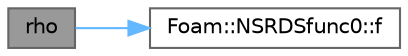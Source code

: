 digraph "rho"
{
 // LATEX_PDF_SIZE
  bgcolor="transparent";
  edge [fontname=Helvetica,fontsize=10,labelfontname=Helvetica,labelfontsize=10];
  node [fontname=Helvetica,fontsize=10,shape=box,height=0.2,width=0.4];
  rankdir="LR";
  Node1 [id="Node000001",label="rho",height=0.2,width=0.4,color="gray40", fillcolor="grey60", style="filled", fontcolor="black",tooltip=" "];
  Node1 -> Node2 [id="edge1_Node000001_Node000002",color="steelblue1",style="solid",tooltip=" "];
  Node2 [id="Node000002",label="Foam::NSRDSfunc0::f",height=0.2,width=0.4,color="grey40", fillcolor="white", style="filled",URL="$classFoam_1_1NSRDSfunc0.html#a44a3c8c9472a1fd8054ed8f5fd36e77a",tooltip=" "];
}
